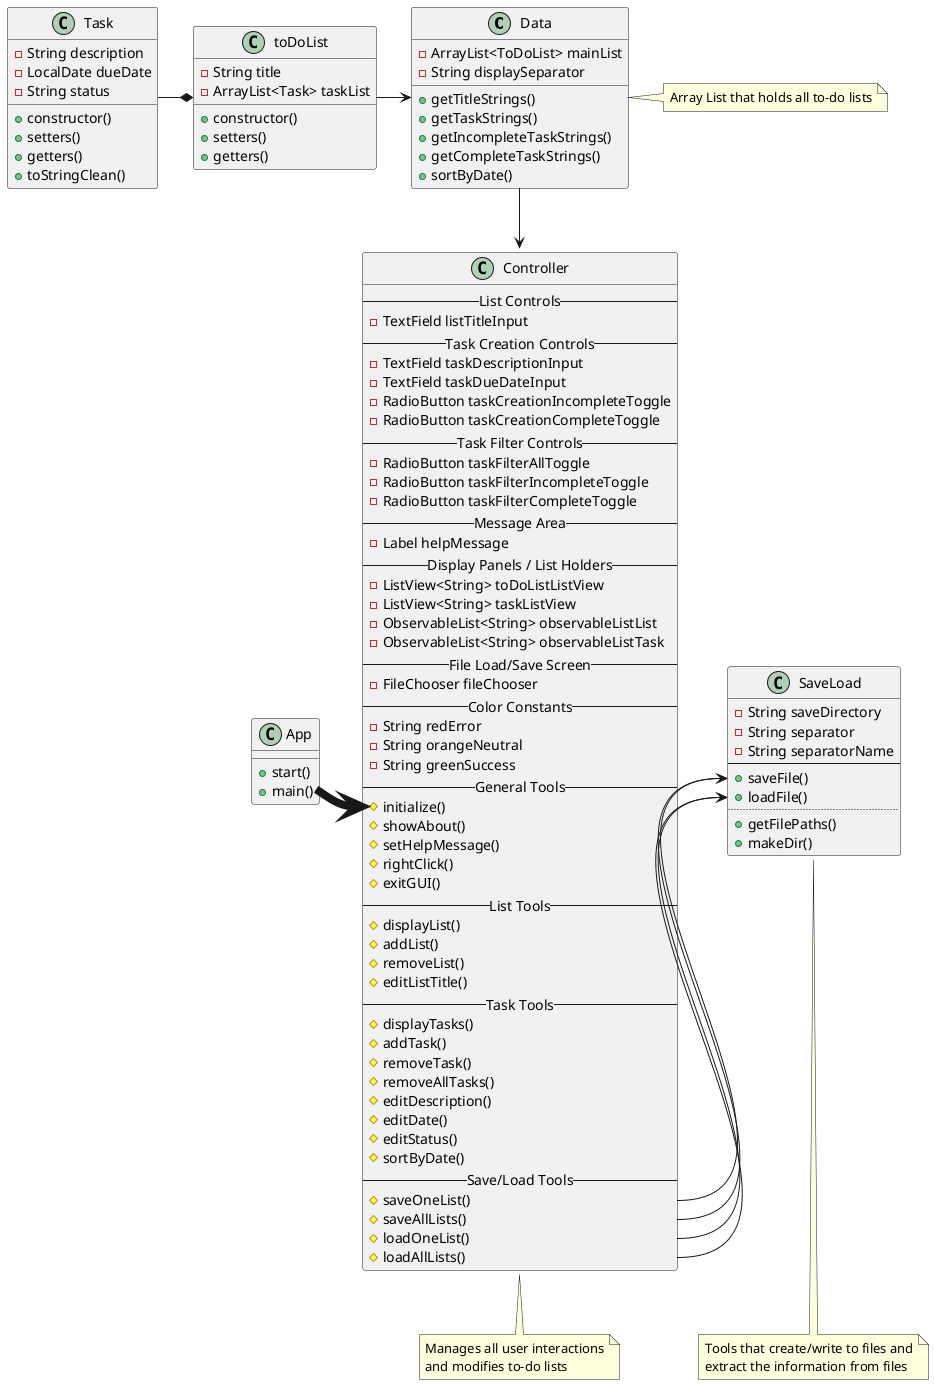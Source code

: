 @startuml
'https://plantuml.com/class-diagram

class Data {
    -ArrayList<ToDoList> mainList
    -String displaySeparator
    +getTitleStrings()
    +getTaskStrings()
    +getIncompleteTaskStrings()
    +getCompleteTaskStrings()
    +sortByDate()
}

class toDoList {
    -String title
    -ArrayList<Task> taskList
    +constructor()
    +setters()
    +getters()
}

class Task {
    -String description
    -LocalDate dueDate
    -String status
    +constructor()
    +setters()
    +getters()
    +toStringClean()
}

class App {
    +start()
    +main()
}

class Controller {
    -- List Controls --
    -TextField listTitleInput
    -- Task Creation Controls --
    -TextField taskDescriptionInput
    -TextField taskDueDateInput
    -RadioButton taskCreationIncompleteToggle
    -RadioButton taskCreationCompleteToggle
    -- Task Filter Controls --
    -RadioButton taskFilterAllToggle
    -RadioButton taskFilterIncompleteToggle
    -RadioButton taskFilterCompleteToggle
    -- Message Area --
    -Label helpMessage
    -- Display Panels / List Holders --
    -ListView<String> toDoListListView
    -ListView<String> taskListView
    -ObservableList<String> observableListList
    -ObservableList<String> observableListTask
    -- File Load/Save Screen --
    -FileChooser fileChooser
    -- Color Constants --
    -String redError
    -String orangeNeutral
    -String greenSuccess
    -- General Tools --
    #initialize()
    #showAbout()
    #setHelpMessage()
    #rightClick()
    #exitGUI()
    -- List Tools --
    #displayList()
    #addList()
    #removeList()
    #editListTitle()
    -- Task Tools --
    #displayTasks()
    #addTask()
    #removeTask()
    #removeAllTasks()
    #editDescription()
    #editDate()
    #editStatus()
    #sortByDate()
    -- Save/Load Tools--
    #saveOneList()
    #saveAllLists()
    #loadOneList()
    #loadAllLists()
}

class SaveLoad {
    -String saveDirectory
    -String separator
    -String separatorName
    --
    +saveFile()
    +loadFile()
    ..
    +getFilePaths()
    +makeDir()
}

Controller::saveOneList -right-> SaveLoad::saveFile
Controller::saveAllLists -right-> SaveLoad::saveFile
Controller::loadOneList -right-> SaveLoad::loadFile
Controller::loadAllLists -right-> SaveLoad::loadFile

App -right[thickness=8]-> Controller::initialize

Task -right* toDoList
toDoList -right> Data

Data -down-> Controller

note bottom of Controller : Manages all user interactions\nand modifies to-do lists
note right of Data : Array List that holds all to-do lists
note bottom of SaveLoad : Tools that create/write to files and\nextract the information from files
@enduml